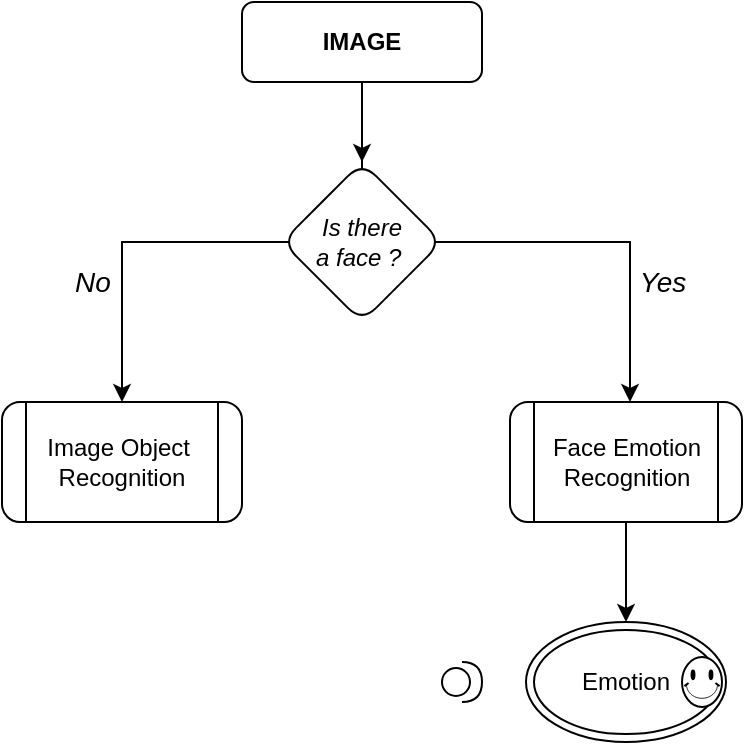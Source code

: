 <mxfile version="13.10.9" type="github">
  <diagram id="uMmYlRdymziWBklONeEX" name="Page-1">
    <mxGraphModel dx="765" dy="566" grid="1" gridSize="10" guides="1" tooltips="1" connect="1" arrows="1" fold="1" page="1" pageScale="1" pageWidth="827" pageHeight="1169" math="0" shadow="0">
      <root>
        <mxCell id="0" />
        <mxCell id="1" parent="0" />
        <mxCell id="6HTU2ilgzphinobMCIUa-11" style="edgeStyle=orthogonalEdgeStyle;rounded=0;orthogonalLoop=1;jettySize=auto;html=1;entryX=0.5;entryY=0;entryDx=0;entryDy=0;" edge="1" parent="1" source="1D9TrF4b-mN48vliY74l-1" target="6HTU2ilgzphinobMCIUa-9">
          <mxGeometry relative="1" as="geometry">
            <Array as="points">
              <mxPoint x="340" y="160" />
              <mxPoint x="220" y="160" />
            </Array>
          </mxGeometry>
        </mxCell>
        <mxCell id="6HTU2ilgzphinobMCIUa-13" value="" style="edgeStyle=orthogonalEdgeStyle;rounded=0;orthogonalLoop=1;jettySize=auto;html=1;" edge="1" parent="1" source="1D9TrF4b-mN48vliY74l-1" target="6HTU2ilgzphinobMCIUa-12">
          <mxGeometry relative="1" as="geometry">
            <Array as="points">
              <mxPoint x="340" y="160" />
              <mxPoint x="474" y="160" />
            </Array>
          </mxGeometry>
        </mxCell>
        <mxCell id="6HTU2ilgzphinobMCIUa-18" value="" style="edgeStyle=orthogonalEdgeStyle;rounded=0;orthogonalLoop=1;jettySize=auto;html=1;" edge="1" parent="1" source="1D9TrF4b-mN48vliY74l-1" target="6HTU2ilgzphinobMCIUa-17">
          <mxGeometry relative="1" as="geometry" />
        </mxCell>
        <mxCell id="1D9TrF4b-mN48vliY74l-1" value="&lt;b&gt;IMAGE&lt;/b&gt;" style="rounded=1;whiteSpace=wrap;html=1;" parent="1" vertex="1">
          <mxGeometry x="280" y="40" width="120" height="40" as="geometry" />
        </mxCell>
        <mxCell id="6HTU2ilgzphinobMCIUa-9" value="&lt;span&gt;Image Object&amp;nbsp;&lt;/span&gt;&lt;br&gt;&lt;span&gt;Recognition&lt;/span&gt;" style="shape=process;whiteSpace=wrap;html=1;backgroundOutline=1;rounded=1;" vertex="1" parent="1">
          <mxGeometry x="160" y="240" width="120" height="60" as="geometry" />
        </mxCell>
        <mxCell id="6HTU2ilgzphinobMCIUa-25" style="edgeStyle=orthogonalEdgeStyle;rounded=0;orthogonalLoop=1;jettySize=auto;html=1;exitX=0.5;exitY=1;exitDx=0;exitDy=0;entryX=0.5;entryY=0;entryDx=0;entryDy=0;" edge="1" parent="1" source="6HTU2ilgzphinobMCIUa-12" target="6HTU2ilgzphinobMCIUa-24">
          <mxGeometry relative="1" as="geometry" />
        </mxCell>
        <mxCell id="6HTU2ilgzphinobMCIUa-12" value="&lt;span&gt;Face Emotion Recognition&lt;/span&gt;" style="shape=process;whiteSpace=wrap;html=1;backgroundOutline=1;rounded=1;" vertex="1" parent="1">
          <mxGeometry x="414" y="240" width="116" height="60" as="geometry" />
        </mxCell>
        <mxCell id="6HTU2ilgzphinobMCIUa-17" value="&lt;i&gt;Is there &lt;br&gt;a face ?&amp;nbsp;&lt;/i&gt;" style="rhombus;whiteSpace=wrap;html=1;rounded=1;" vertex="1" parent="1">
          <mxGeometry x="300" y="120" width="80" height="80" as="geometry" />
        </mxCell>
        <mxCell id="6HTU2ilgzphinobMCIUa-19" value="&lt;i&gt;&lt;font style=&quot;font-size: 14px&quot;&gt;Yes&lt;/font&gt;&lt;/i&gt;" style="text;html=1;align=center;verticalAlign=middle;resizable=0;points=[];autosize=1;" vertex="1" parent="1">
          <mxGeometry x="470" y="170" width="40" height="20" as="geometry" />
        </mxCell>
        <mxCell id="6HTU2ilgzphinobMCIUa-20" value="&lt;i&gt;&lt;font style=&quot;font-size: 14px&quot;&gt;No&lt;/font&gt;&lt;/i&gt;" style="text;html=1;align=center;verticalAlign=middle;resizable=0;points=[];autosize=1;" vertex="1" parent="1">
          <mxGeometry x="190" y="170" width="30" height="20" as="geometry" />
        </mxCell>
        <mxCell id="6HTU2ilgzphinobMCIUa-23" value="" style="shape=providedRequiredInterface;html=1;verticalLabelPosition=bottom;" vertex="1" parent="1">
          <mxGeometry x="380" y="370" width="20" height="20" as="geometry" />
        </mxCell>
        <mxCell id="6HTU2ilgzphinobMCIUa-24" value="Emotion" style="ellipse;shape=doubleEllipse;whiteSpace=wrap;html=1;" vertex="1" parent="1">
          <mxGeometry x="422" y="350" width="100" height="60" as="geometry" />
        </mxCell>
        <mxCell id="6HTU2ilgzphinobMCIUa-26" value="" style="verticalLabelPosition=bottom;verticalAlign=top;html=1;shape=mxgraph.basic.smiley" vertex="1" parent="1">
          <mxGeometry x="500" y="367.5" width="20" height="25" as="geometry" />
        </mxCell>
      </root>
    </mxGraphModel>
  </diagram>
</mxfile>
